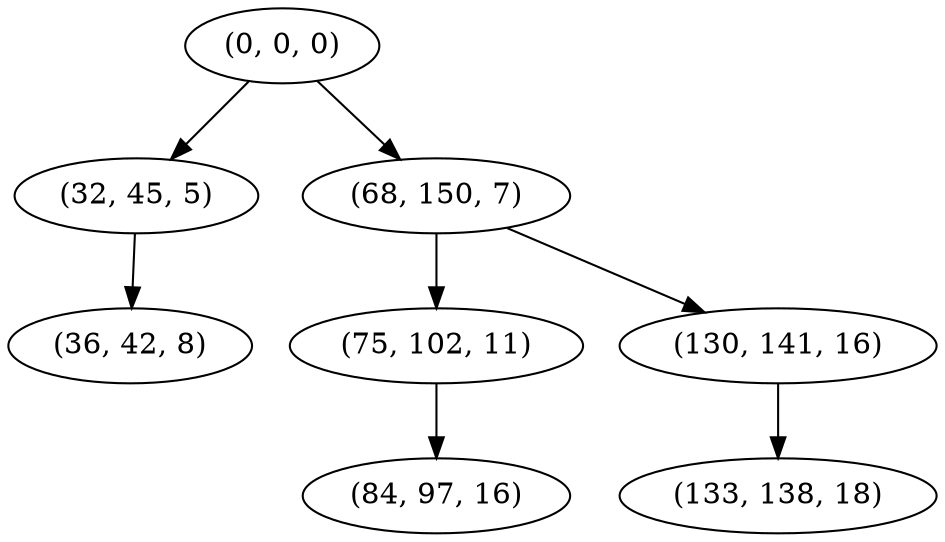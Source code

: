 digraph tree {
    "(0, 0, 0)";
    "(32, 45, 5)";
    "(36, 42, 8)";
    "(68, 150, 7)";
    "(75, 102, 11)";
    "(84, 97, 16)";
    "(130, 141, 16)";
    "(133, 138, 18)";
    "(0, 0, 0)" -> "(32, 45, 5)";
    "(0, 0, 0)" -> "(68, 150, 7)";
    "(32, 45, 5)" -> "(36, 42, 8)";
    "(68, 150, 7)" -> "(75, 102, 11)";
    "(68, 150, 7)" -> "(130, 141, 16)";
    "(75, 102, 11)" -> "(84, 97, 16)";
    "(130, 141, 16)" -> "(133, 138, 18)";
}
